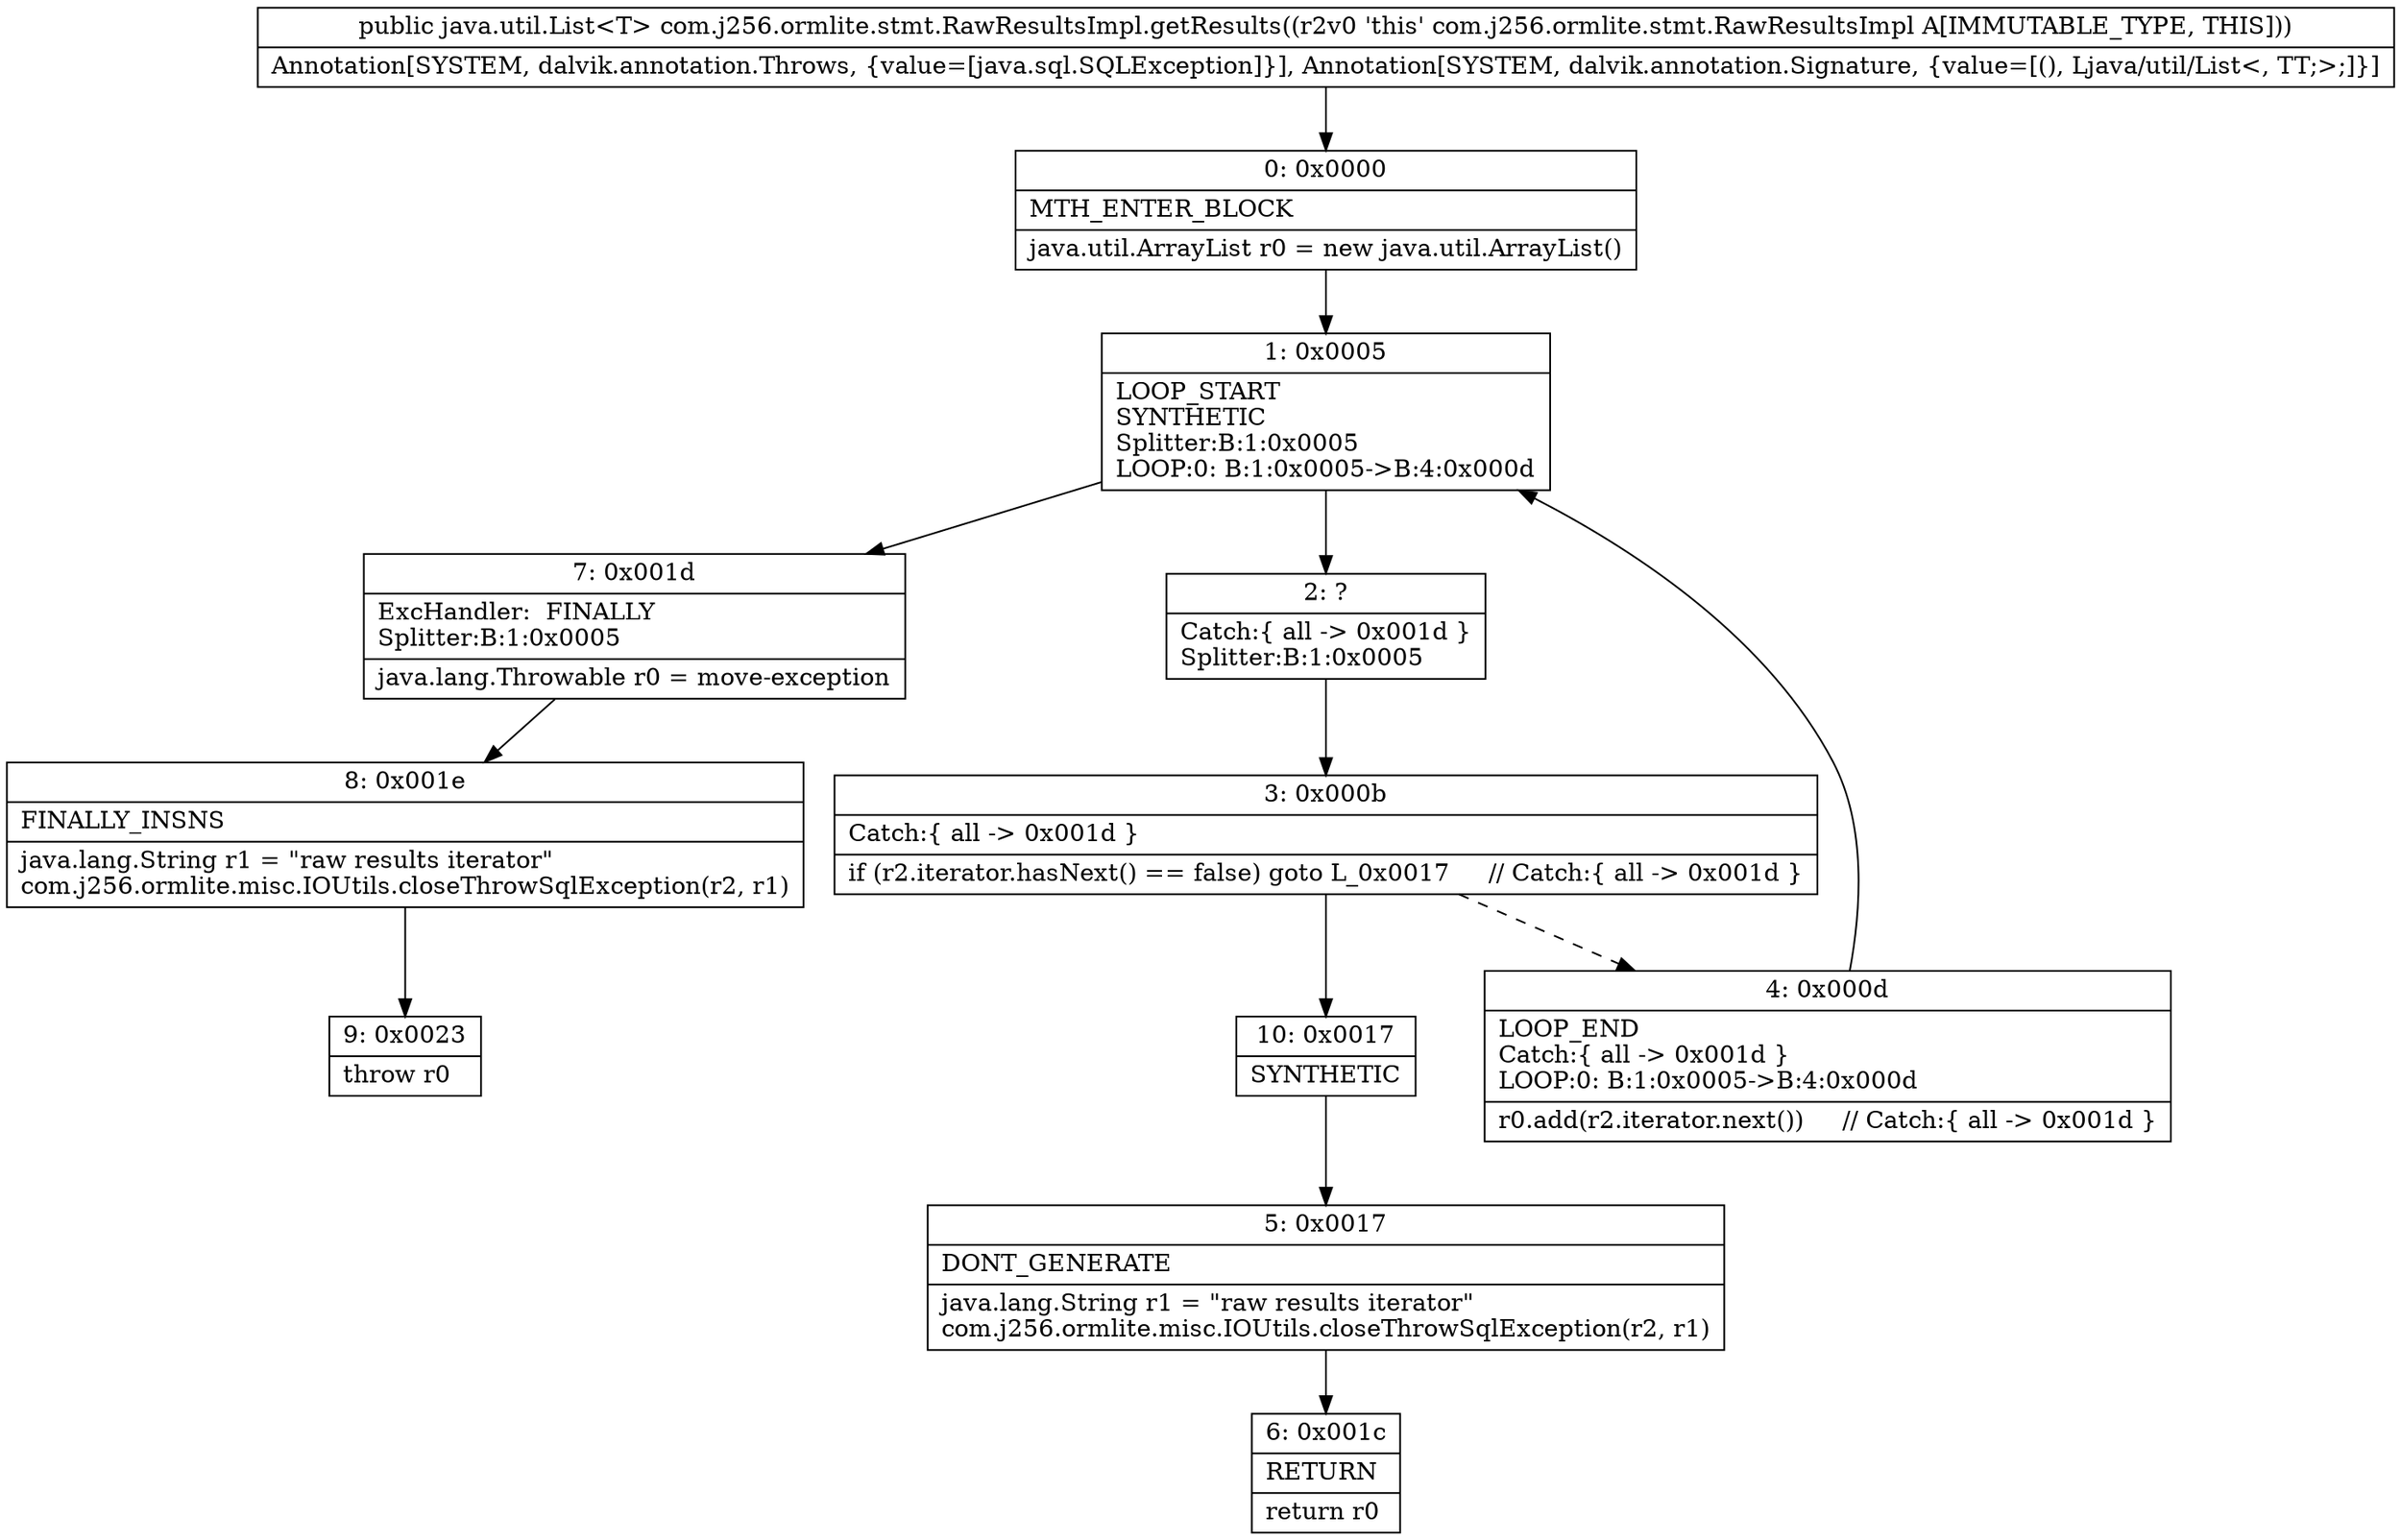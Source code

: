 digraph "CFG forcom.j256.ormlite.stmt.RawResultsImpl.getResults()Ljava\/util\/List;" {
Node_0 [shape=record,label="{0\:\ 0x0000|MTH_ENTER_BLOCK\l|java.util.ArrayList r0 = new java.util.ArrayList()\l}"];
Node_1 [shape=record,label="{1\:\ 0x0005|LOOP_START\lSYNTHETIC\lSplitter:B:1:0x0005\lLOOP:0: B:1:0x0005\-\>B:4:0x000d\l}"];
Node_2 [shape=record,label="{2\:\ ?|Catch:\{ all \-\> 0x001d \}\lSplitter:B:1:0x0005\l}"];
Node_3 [shape=record,label="{3\:\ 0x000b|Catch:\{ all \-\> 0x001d \}\l|if (r2.iterator.hasNext() == false) goto L_0x0017     \/\/ Catch:\{ all \-\> 0x001d \}\l}"];
Node_4 [shape=record,label="{4\:\ 0x000d|LOOP_END\lCatch:\{ all \-\> 0x001d \}\lLOOP:0: B:1:0x0005\-\>B:4:0x000d\l|r0.add(r2.iterator.next())     \/\/ Catch:\{ all \-\> 0x001d \}\l}"];
Node_5 [shape=record,label="{5\:\ 0x0017|DONT_GENERATE\l|java.lang.String r1 = \"raw results iterator\"\lcom.j256.ormlite.misc.IOUtils.closeThrowSqlException(r2, r1)\l}"];
Node_6 [shape=record,label="{6\:\ 0x001c|RETURN\l|return r0\l}"];
Node_7 [shape=record,label="{7\:\ 0x001d|ExcHandler:  FINALLY\lSplitter:B:1:0x0005\l|java.lang.Throwable r0 = move\-exception\l}"];
Node_8 [shape=record,label="{8\:\ 0x001e|FINALLY_INSNS\l|java.lang.String r1 = \"raw results iterator\"\lcom.j256.ormlite.misc.IOUtils.closeThrowSqlException(r2, r1)\l}"];
Node_9 [shape=record,label="{9\:\ 0x0023|throw r0\l}"];
Node_10 [shape=record,label="{10\:\ 0x0017|SYNTHETIC\l}"];
MethodNode[shape=record,label="{public java.util.List\<T\> com.j256.ormlite.stmt.RawResultsImpl.getResults((r2v0 'this' com.j256.ormlite.stmt.RawResultsImpl A[IMMUTABLE_TYPE, THIS]))  | Annotation[SYSTEM, dalvik.annotation.Throws, \{value=[java.sql.SQLException]\}], Annotation[SYSTEM, dalvik.annotation.Signature, \{value=[(), Ljava\/util\/List\<, TT;\>;]\}]\l}"];
MethodNode -> Node_0;
Node_0 -> Node_1;
Node_1 -> Node_2;
Node_1 -> Node_7;
Node_2 -> Node_3;
Node_3 -> Node_4[style=dashed];
Node_3 -> Node_10;
Node_4 -> Node_1;
Node_5 -> Node_6;
Node_7 -> Node_8;
Node_8 -> Node_9;
Node_10 -> Node_5;
}

